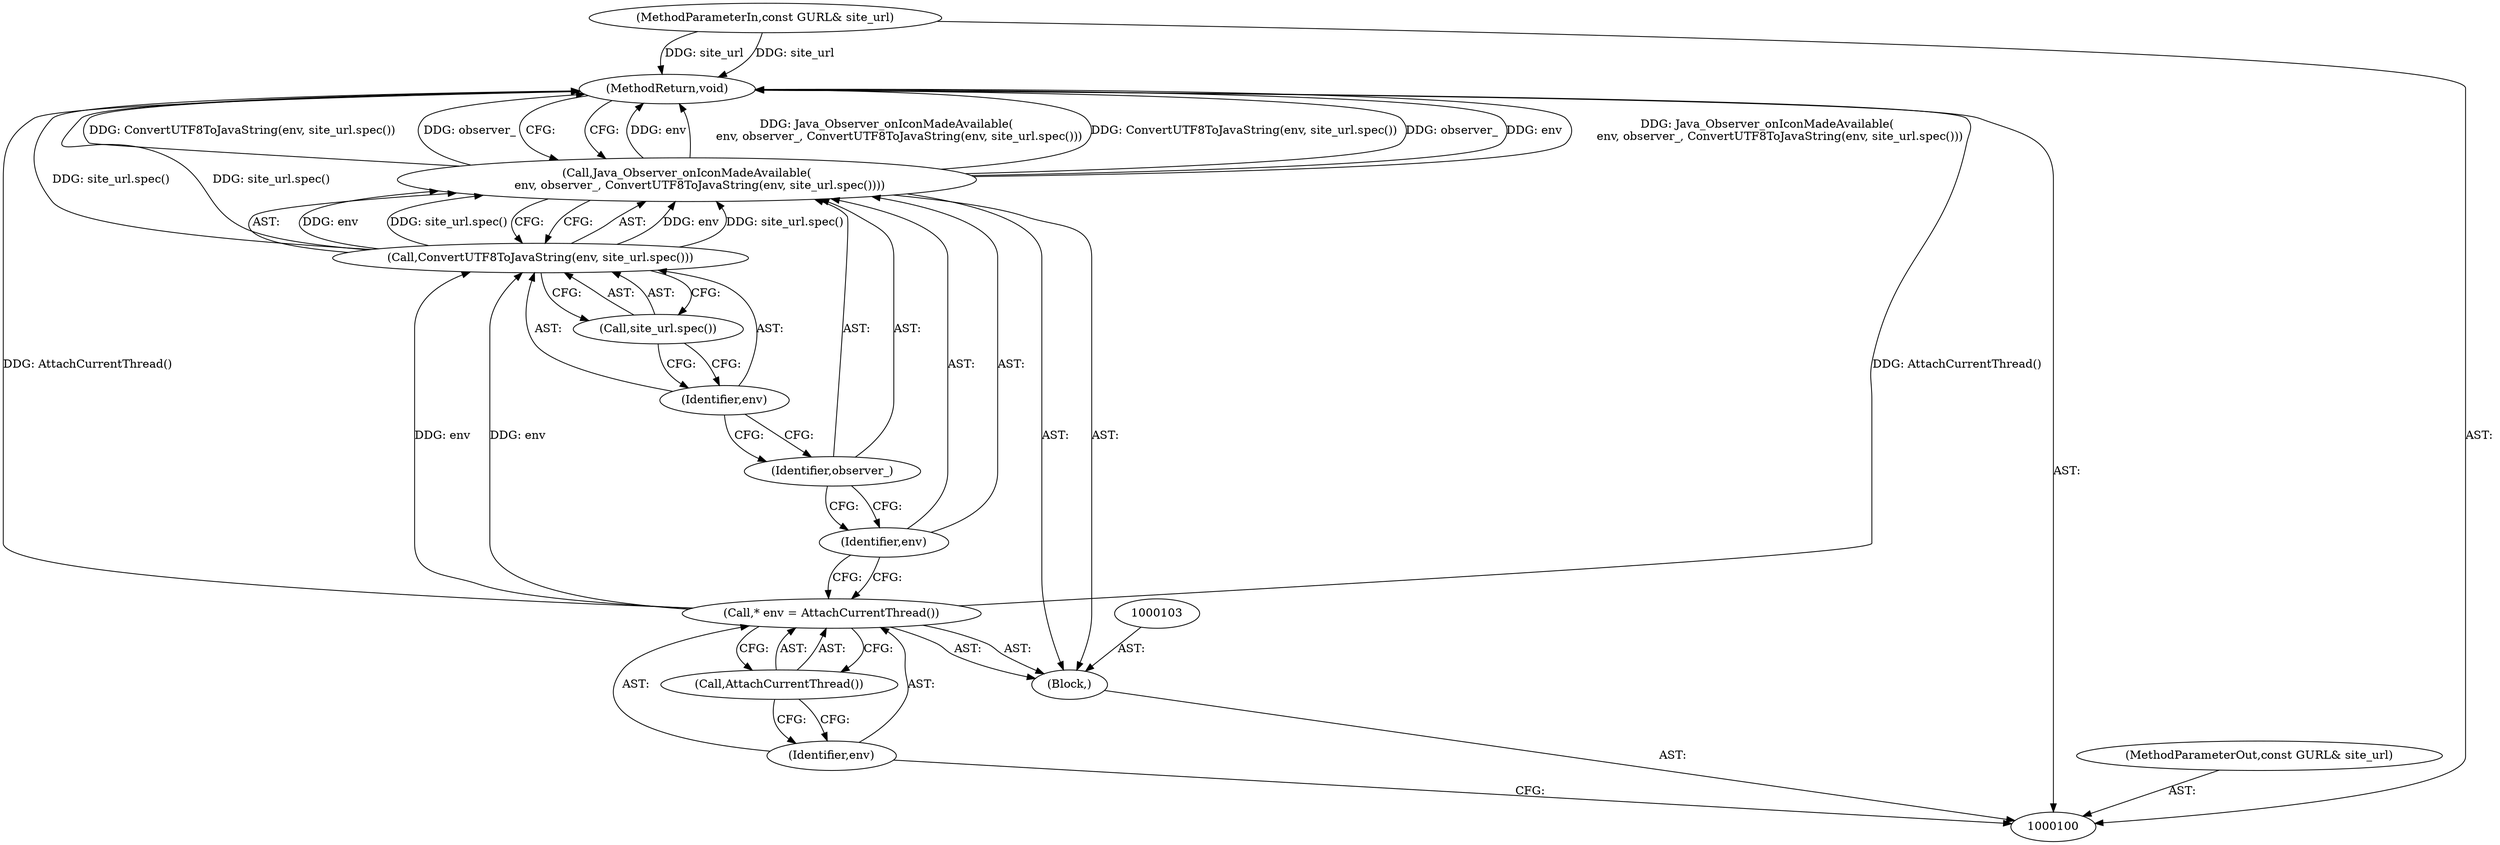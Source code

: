 digraph "0_Chrome_5c6e9372daae557d6857f02888e84363eeff9be9" {
"1000113" [label="(MethodReturn,void)"];
"1000102" [label="(Block,)"];
"1000101" [label="(MethodParameterIn,const GURL& site_url)"];
"1000141" [label="(MethodParameterOut,const GURL& site_url)"];
"1000105" [label="(Identifier,env)"];
"1000106" [label="(Call,AttachCurrentThread())"];
"1000104" [label="(Call,* env = AttachCurrentThread())"];
"1000107" [label="(Call,Java_Observer_onIconMadeAvailable(\n       env, observer_, ConvertUTF8ToJavaString(env, site_url.spec())))"];
"1000109" [label="(Identifier,observer_)"];
"1000110" [label="(Call,ConvertUTF8ToJavaString(env, site_url.spec()))"];
"1000111" [label="(Identifier,env)"];
"1000112" [label="(Call,site_url.spec())"];
"1000108" [label="(Identifier,env)"];
"1000113" -> "1000100"  [label="AST: "];
"1000113" -> "1000107"  [label="CFG: "];
"1000107" -> "1000113"  [label="DDG: env"];
"1000107" -> "1000113"  [label="DDG: Java_Observer_onIconMadeAvailable(\n       env, observer_, ConvertUTF8ToJavaString(env, site_url.spec()))"];
"1000107" -> "1000113"  [label="DDG: ConvertUTF8ToJavaString(env, site_url.spec())"];
"1000107" -> "1000113"  [label="DDG: observer_"];
"1000110" -> "1000113"  [label="DDG: site_url.spec()"];
"1000101" -> "1000113"  [label="DDG: site_url"];
"1000104" -> "1000113"  [label="DDG: AttachCurrentThread()"];
"1000102" -> "1000100"  [label="AST: "];
"1000103" -> "1000102"  [label="AST: "];
"1000104" -> "1000102"  [label="AST: "];
"1000107" -> "1000102"  [label="AST: "];
"1000101" -> "1000100"  [label="AST: "];
"1000101" -> "1000113"  [label="DDG: site_url"];
"1000141" -> "1000100"  [label="AST: "];
"1000105" -> "1000104"  [label="AST: "];
"1000105" -> "1000100"  [label="CFG: "];
"1000106" -> "1000105"  [label="CFG: "];
"1000106" -> "1000104"  [label="AST: "];
"1000106" -> "1000105"  [label="CFG: "];
"1000104" -> "1000106"  [label="CFG: "];
"1000104" -> "1000102"  [label="AST: "];
"1000104" -> "1000106"  [label="CFG: "];
"1000105" -> "1000104"  [label="AST: "];
"1000106" -> "1000104"  [label="AST: "];
"1000108" -> "1000104"  [label="CFG: "];
"1000104" -> "1000113"  [label="DDG: AttachCurrentThread()"];
"1000104" -> "1000110"  [label="DDG: env"];
"1000107" -> "1000102"  [label="AST: "];
"1000107" -> "1000110"  [label="CFG: "];
"1000108" -> "1000107"  [label="AST: "];
"1000109" -> "1000107"  [label="AST: "];
"1000110" -> "1000107"  [label="AST: "];
"1000113" -> "1000107"  [label="CFG: "];
"1000107" -> "1000113"  [label="DDG: env"];
"1000107" -> "1000113"  [label="DDG: Java_Observer_onIconMadeAvailable(\n       env, observer_, ConvertUTF8ToJavaString(env, site_url.spec()))"];
"1000107" -> "1000113"  [label="DDG: ConvertUTF8ToJavaString(env, site_url.spec())"];
"1000107" -> "1000113"  [label="DDG: observer_"];
"1000110" -> "1000107"  [label="DDG: env"];
"1000110" -> "1000107"  [label="DDG: site_url.spec()"];
"1000109" -> "1000107"  [label="AST: "];
"1000109" -> "1000108"  [label="CFG: "];
"1000111" -> "1000109"  [label="CFG: "];
"1000110" -> "1000107"  [label="AST: "];
"1000110" -> "1000112"  [label="CFG: "];
"1000111" -> "1000110"  [label="AST: "];
"1000112" -> "1000110"  [label="AST: "];
"1000107" -> "1000110"  [label="CFG: "];
"1000110" -> "1000113"  [label="DDG: site_url.spec()"];
"1000110" -> "1000107"  [label="DDG: env"];
"1000110" -> "1000107"  [label="DDG: site_url.spec()"];
"1000104" -> "1000110"  [label="DDG: env"];
"1000111" -> "1000110"  [label="AST: "];
"1000111" -> "1000109"  [label="CFG: "];
"1000112" -> "1000111"  [label="CFG: "];
"1000112" -> "1000110"  [label="AST: "];
"1000112" -> "1000111"  [label="CFG: "];
"1000110" -> "1000112"  [label="CFG: "];
"1000108" -> "1000107"  [label="AST: "];
"1000108" -> "1000104"  [label="CFG: "];
"1000109" -> "1000108"  [label="CFG: "];
}
